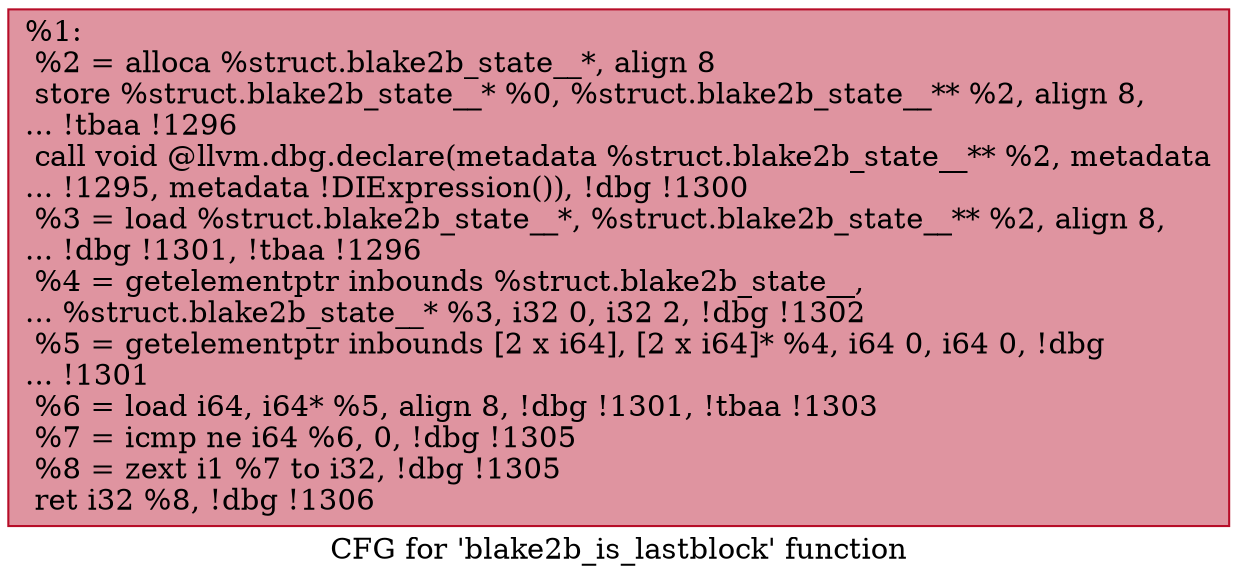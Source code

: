digraph "CFG for 'blake2b_is_lastblock' function" {
	label="CFG for 'blake2b_is_lastblock' function";

	Node0x1e458a0 [shape=record,color="#b70d28ff", style=filled, fillcolor="#b70d2870",label="{%1:\l  %2 = alloca %struct.blake2b_state__*, align 8\l  store %struct.blake2b_state__* %0, %struct.blake2b_state__** %2, align 8,\l... !tbaa !1296\l  call void @llvm.dbg.declare(metadata %struct.blake2b_state__** %2, metadata\l... !1295, metadata !DIExpression()), !dbg !1300\l  %3 = load %struct.blake2b_state__*, %struct.blake2b_state__** %2, align 8,\l... !dbg !1301, !tbaa !1296\l  %4 = getelementptr inbounds %struct.blake2b_state__,\l... %struct.blake2b_state__* %3, i32 0, i32 2, !dbg !1302\l  %5 = getelementptr inbounds [2 x i64], [2 x i64]* %4, i64 0, i64 0, !dbg\l... !1301\l  %6 = load i64, i64* %5, align 8, !dbg !1301, !tbaa !1303\l  %7 = icmp ne i64 %6, 0, !dbg !1305\l  %8 = zext i1 %7 to i32, !dbg !1305\l  ret i32 %8, !dbg !1306\l}"];
}
